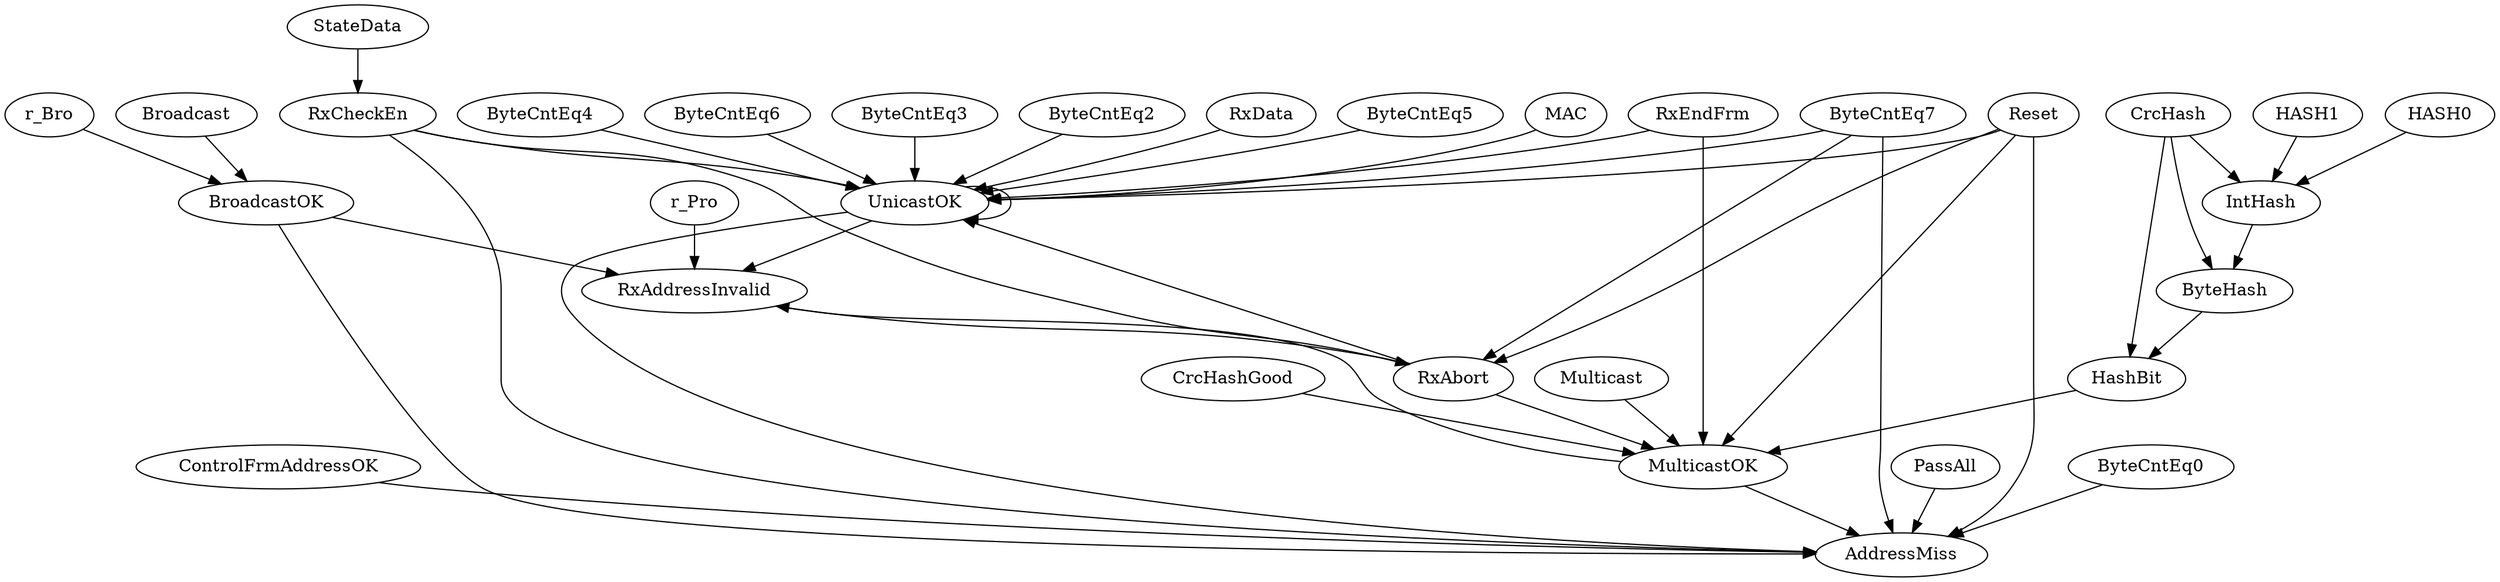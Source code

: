 digraph "" {
	ControlFrmAddressOK -> AddressMiss	 [weight=1.0];
	r_Pro -> RxAddressInvalid	 [weight=1.0];
	StateData -> RxCheckEn	 [weight=1.0];
	ByteHash -> HashBit	 [weight=1.0];
	CrcHashGood -> MulticastOK	 [weight=1.0];
	BroadcastOK -> AddressMiss	 [weight=1.0];
	BroadcastOK -> RxAddressInvalid	 [weight=1.0];
	Broadcast -> BroadcastOK	 [weight=1.0];
	HashBit -> MulticastOK	 [weight=1.0];
	CrcHash -> ByteHash	 [weight=4.0];
	CrcHash -> HashBit	 [weight=1.0];
	CrcHash -> IntHash	 [weight=1.0];
	RxData -> UnicastOK	 [weight=6.0];
	Multicast -> MulticastOK	 [weight=1.0];
	Reset -> MulticastOK	 [weight=3.0];
	Reset -> RxAbort	 [weight=3.0];
	Reset -> AddressMiss	 [weight=3.0];
	Reset -> UnicastOK	 [weight=8.0];
	r_Bro -> BroadcastOK	 [weight=1.0];
	MulticastOK -> AddressMiss	 [weight=1.0];
	MulticastOK -> RxAddressInvalid	 [weight=1.0];
	PassAll -> AddressMiss	 [weight=1.0];
	ByteCntEq5 -> UnicastOK	 [weight=4.0];
	RxAbort -> MulticastOK	 [weight=2.0];
	RxAbort -> UnicastOK	 [weight=1.0];
	RxEndFrm -> MulticastOK	 [weight=2.0];
	RxEndFrm -> UnicastOK	 [weight=1.0];
	RxCheckEn -> RxAbort	 [weight=2.0];
	RxCheckEn -> AddressMiss	 [weight=1.0];
	RxCheckEn -> UnicastOK	 [weight=27.0];
	MAC -> UnicastOK	 [weight=6.0];
	RxAddressInvalid -> RxAbort	 [weight=2.0];
	HASH1 -> IntHash	 [weight=1.0];
	HASH0 -> IntHash	 [weight=1.0];
	IntHash -> ByteHash	 [weight=4.0];
	ByteCntEq4 -> UnicastOK	 [weight=5.0];
	ByteCntEq7 -> RxAbort	 [weight=2.0];
	ByteCntEq7 -> AddressMiss	 [weight=1.0];
	ByteCntEq7 -> UnicastOK	 [weight=2.0];
	ByteCntEq6 -> UnicastOK	 [weight=3.0];
	UnicastOK -> AddressMiss	 [weight=1.0];
	UnicastOK -> RxAddressInvalid	 [weight=1.0];
	UnicastOK -> UnicastOK	 [weight=5.0];
	ByteCntEq0 -> AddressMiss	 [weight=2.0];
	ByteCntEq3 -> UnicastOK	 [weight=6.0];
	ByteCntEq2 -> UnicastOK	 [weight=7.0];
}
